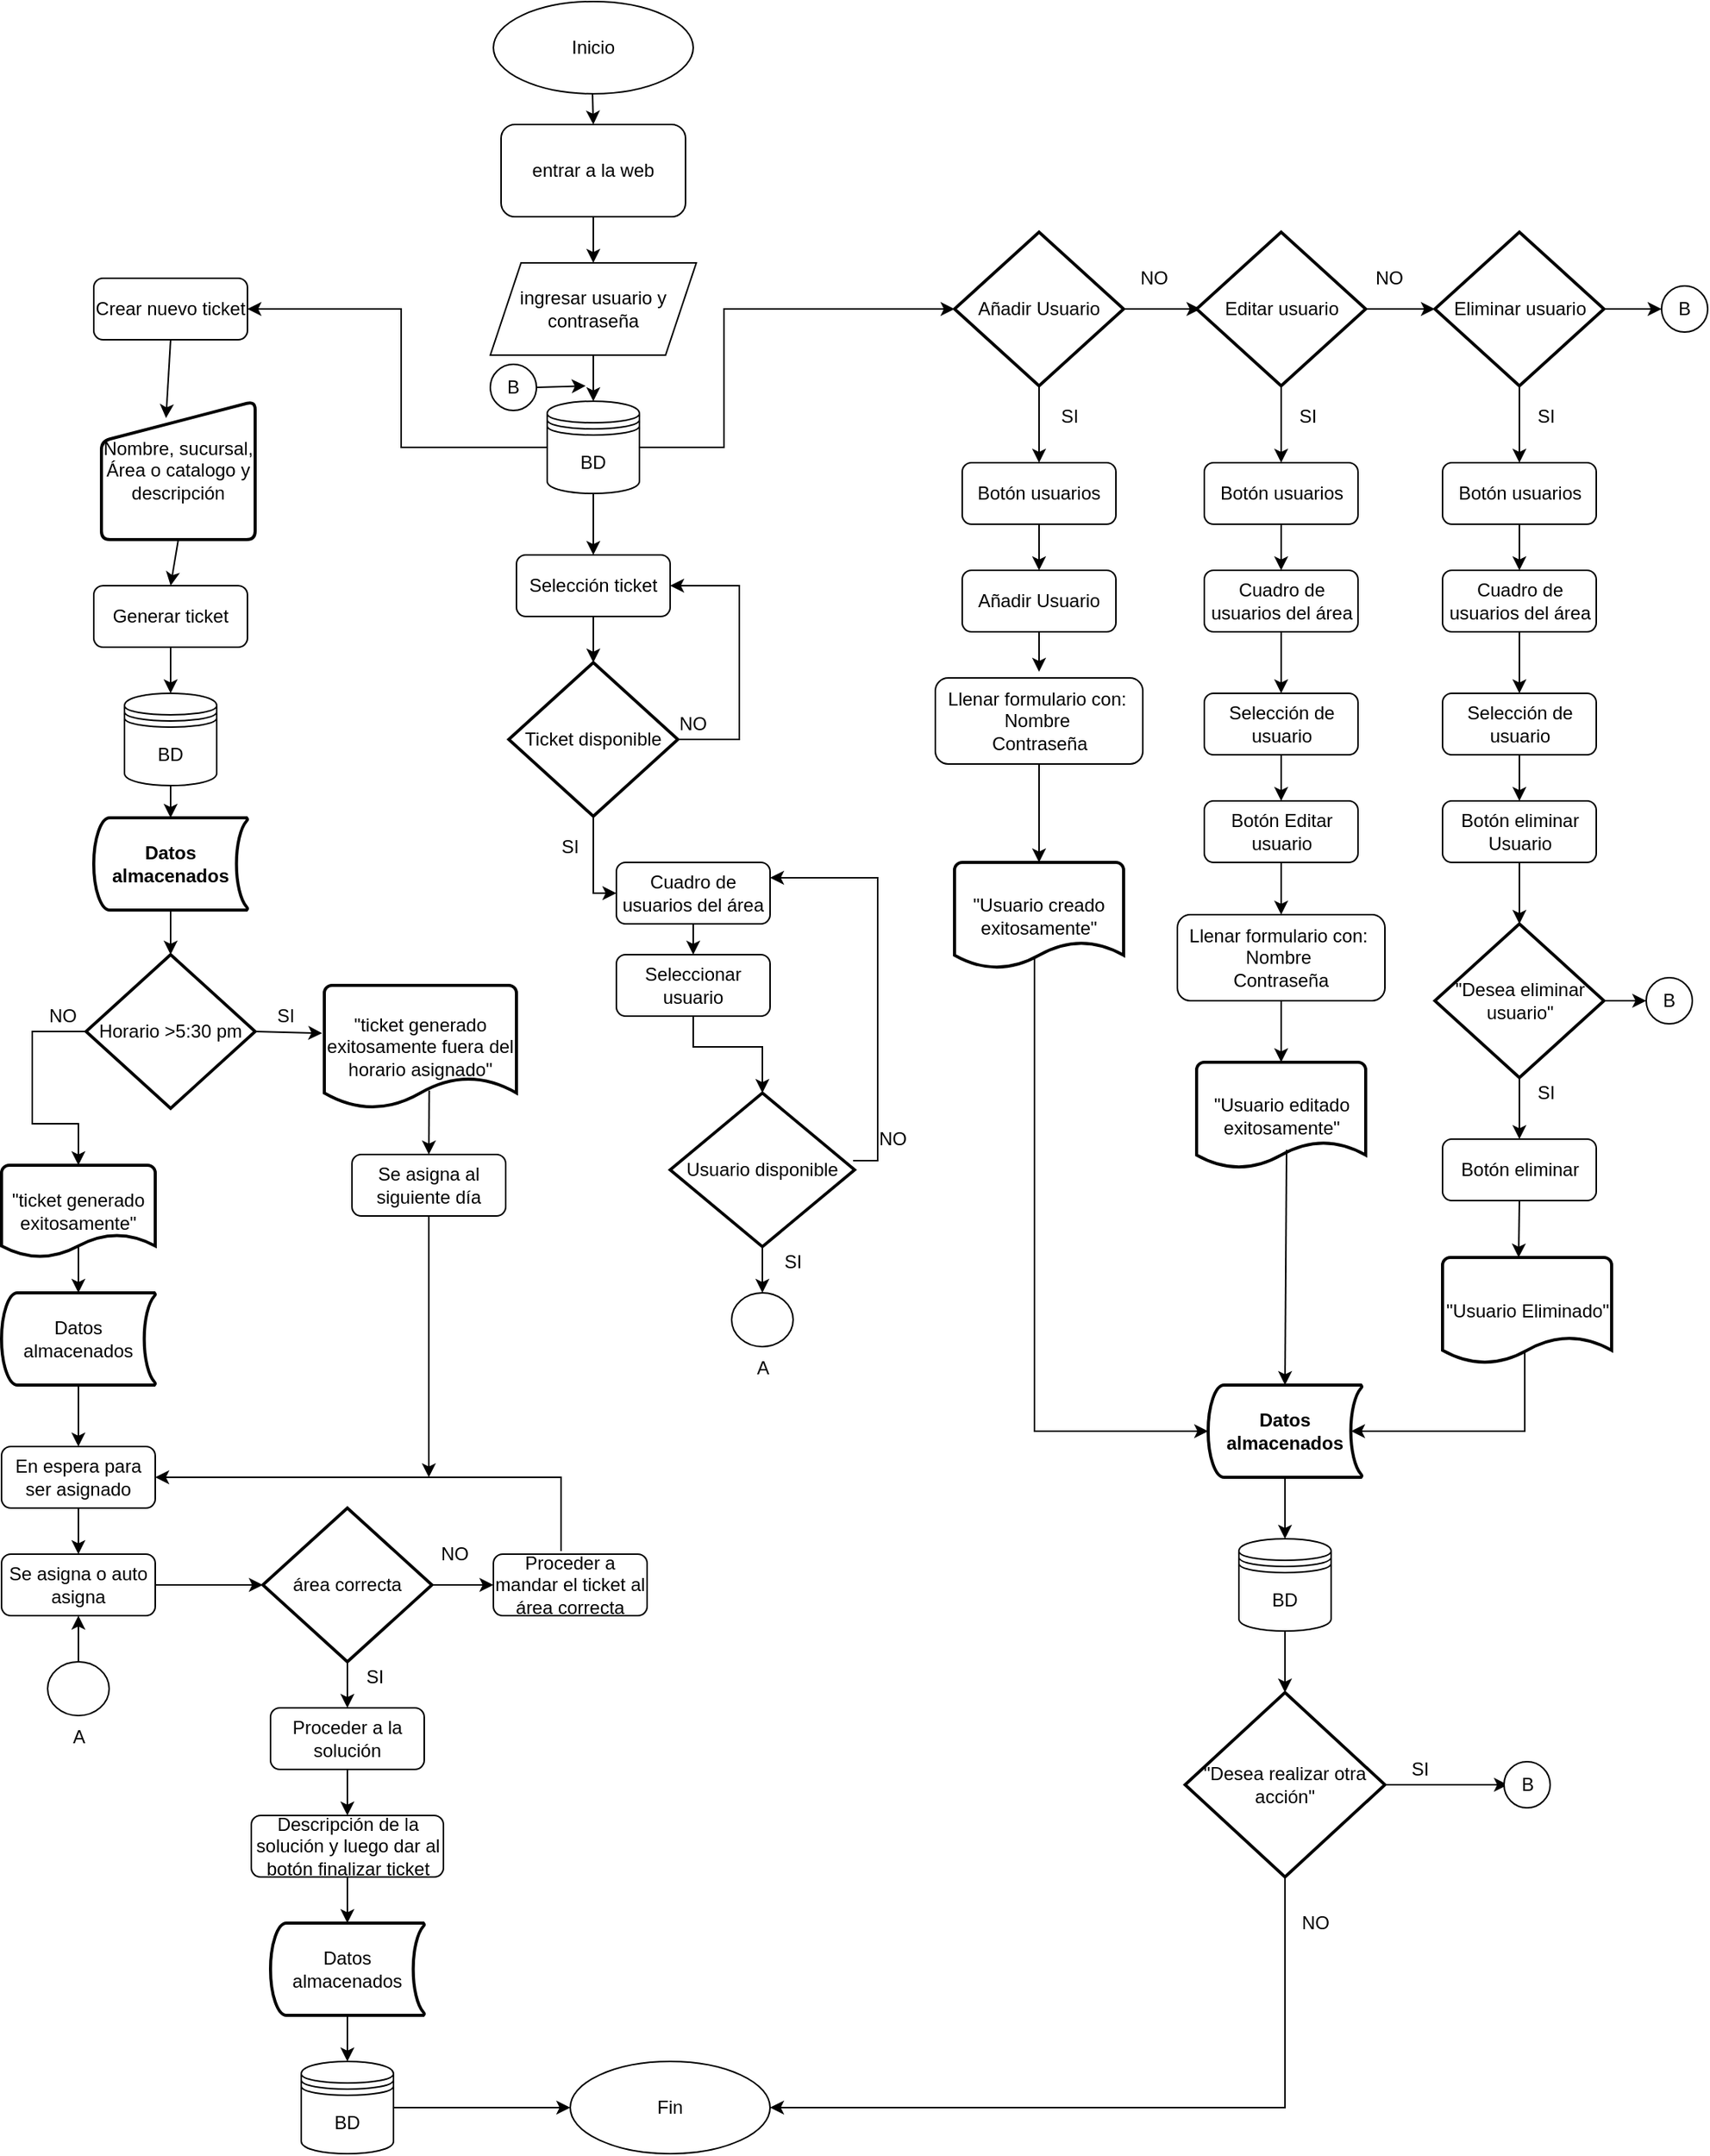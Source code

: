<mxfile version="15.8.3" type="github">
  <diagram id="vZbtxj8ZJ_9b9shXOp8P" name="Page-1">
    <mxGraphModel dx="1422" dy="766" grid="1" gridSize="10" guides="1" tooltips="1" connect="1" arrows="1" fold="1" page="1" pageScale="1" pageWidth="1169" pageHeight="827" math="0" shadow="0">
      <root>
        <mxCell id="0" />
        <mxCell id="1" parent="0" />
        <mxCell id="MDpw3FP15gddesKLYSIS-1" value="Inicio" style="ellipse;whiteSpace=wrap;html=1;" parent="1" vertex="1">
          <mxGeometry x="340" y="10" width="130" height="60" as="geometry" />
        </mxCell>
        <mxCell id="MDpw3FP15gddesKLYSIS-4" value="entrar a la web" style="rounded=1;whiteSpace=wrap;html=1;" parent="1" vertex="1">
          <mxGeometry x="345" y="90" width="120" height="60" as="geometry" />
        </mxCell>
        <mxCell id="MDpw3FP15gddesKLYSIS-5" value="" style="endArrow=classic;html=1;rounded=0;" parent="1" edge="1">
          <mxGeometry width="50" height="50" relative="1" as="geometry">
            <mxPoint x="404.5" y="70" as="sourcePoint" />
            <mxPoint x="405" y="90" as="targetPoint" />
          </mxGeometry>
        </mxCell>
        <mxCell id="MDpw3FP15gddesKLYSIS-7" value="ingresar usuario y contraseña" style="shape=parallelogram;perimeter=parallelogramPerimeter;whiteSpace=wrap;html=1;fixedSize=1;" parent="1" vertex="1">
          <mxGeometry x="338" y="180" width="134" height="60" as="geometry" />
        </mxCell>
        <mxCell id="MDpw3FP15gddesKLYSIS-8" value="BD" style="shape=datastore;whiteSpace=wrap;html=1;" parent="1" vertex="1">
          <mxGeometry x="375" y="270" width="60" height="60" as="geometry" />
        </mxCell>
        <mxCell id="MDpw3FP15gddesKLYSIS-10" value="" style="endArrow=classic;html=1;rounded=0;exitX=0.5;exitY=1;exitDx=0;exitDy=0;entryX=0.5;entryY=0;entryDx=0;entryDy=0;" parent="1" source="MDpw3FP15gddesKLYSIS-4" target="MDpw3FP15gddesKLYSIS-7" edge="1">
          <mxGeometry width="50" height="50" relative="1" as="geometry">
            <mxPoint x="390" y="240" as="sourcePoint" />
            <mxPoint x="440" y="190" as="targetPoint" />
          </mxGeometry>
        </mxCell>
        <mxCell id="MDpw3FP15gddesKLYSIS-14" value="Crear nuevo ticket" style="rounded=1;whiteSpace=wrap;html=1;" parent="1" vertex="1">
          <mxGeometry x="80" y="190" width="100" height="40" as="geometry" />
        </mxCell>
        <mxCell id="MDpw3FP15gddesKLYSIS-15" value="Nombre, sucursal, Área o catalogo y descripción" style="html=1;strokeWidth=2;shape=manualInput;whiteSpace=wrap;rounded=1;size=26;arcSize=11;" parent="1" vertex="1">
          <mxGeometry x="85" y="270" width="100" height="90" as="geometry" />
        </mxCell>
        <mxCell id="MDpw3FP15gddesKLYSIS-16" value="Generar ticket" style="rounded=1;whiteSpace=wrap;html=1;" parent="1" vertex="1">
          <mxGeometry x="80" y="390" width="100" height="40" as="geometry" />
        </mxCell>
        <mxCell id="MDpw3FP15gddesKLYSIS-17" value="Datos almacenados" style="strokeWidth=2;html=1;shape=mxgraph.flowchart.stored_data;whiteSpace=wrap;fontStyle=1" parent="1" vertex="1">
          <mxGeometry x="80" y="541" width="100" height="60" as="geometry" />
        </mxCell>
        <mxCell id="MDpw3FP15gddesKLYSIS-18" value="BD" style="shape=datastore;whiteSpace=wrap;html=1;" parent="1" vertex="1">
          <mxGeometry x="100" y="460" width="60" height="60" as="geometry" />
        </mxCell>
        <mxCell id="MDpw3FP15gddesKLYSIS-19" value="Horario &amp;gt;5:30 pm" style="strokeWidth=2;html=1;shape=mxgraph.flowchart.decision;whiteSpace=wrap;" parent="1" vertex="1">
          <mxGeometry x="75" y="630" width="110" height="100" as="geometry" />
        </mxCell>
        <mxCell id="MDpw3FP15gddesKLYSIS-22" value="Datos almacenados" style="strokeWidth=2;html=1;shape=mxgraph.flowchart.stored_data;whiteSpace=wrap;" parent="1" vertex="1">
          <mxGeometry x="20" y="850" width="100" height="60" as="geometry" />
        </mxCell>
        <mxCell id="MDpw3FP15gddesKLYSIS-23" value="En espera para ser asignado" style="rounded=1;whiteSpace=wrap;html=1;" parent="1" vertex="1">
          <mxGeometry x="20" y="950" width="100" height="40" as="geometry" />
        </mxCell>
        <mxCell id="MDpw3FP15gddesKLYSIS-24" value="Se asigna al siguiente día" style="rounded=1;whiteSpace=wrap;html=1;" parent="1" vertex="1">
          <mxGeometry x="248" y="760" width="100" height="40" as="geometry" />
        </mxCell>
        <mxCell id="MDpw3FP15gddesKLYSIS-25" value="área correcta" style="strokeWidth=2;html=1;shape=mxgraph.flowchart.decision;whiteSpace=wrap;" parent="1" vertex="1">
          <mxGeometry x="190" y="990" width="110" height="100" as="geometry" />
        </mxCell>
        <mxCell id="MDpw3FP15gddesKLYSIS-26" value="Se asigna o auto asigna" style="rounded=1;whiteSpace=wrap;html=1;" parent="1" vertex="1">
          <mxGeometry x="20" y="1020" width="100" height="40" as="geometry" />
        </mxCell>
        <mxCell id="MDpw3FP15gddesKLYSIS-27" value="" style="endArrow=classic;html=1;rounded=0;entryX=1;entryY=0.5;entryDx=0;entryDy=0;exitX=0;exitY=0.5;exitDx=0;exitDy=0;" parent="1" source="MDpw3FP15gddesKLYSIS-8" target="MDpw3FP15gddesKLYSIS-14" edge="1">
          <mxGeometry width="50" height="50" relative="1" as="geometry">
            <mxPoint x="230" y="210" as="sourcePoint" />
            <mxPoint x="300" y="220" as="targetPoint" />
            <Array as="points">
              <mxPoint x="280" y="300" />
              <mxPoint x="280" y="290" />
              <mxPoint x="280" y="210" />
            </Array>
          </mxGeometry>
        </mxCell>
        <mxCell id="MDpw3FP15gddesKLYSIS-28" value="" style="endArrow=classic;html=1;rounded=0;exitX=0.5;exitY=1;exitDx=0;exitDy=0;entryX=0.42;entryY=0.122;entryDx=0;entryDy=0;entryPerimeter=0;" parent="1" source="MDpw3FP15gddesKLYSIS-14" target="MDpw3FP15gddesKLYSIS-15" edge="1">
          <mxGeometry width="50" height="50" relative="1" as="geometry">
            <mxPoint x="368" y="230" as="sourcePoint" />
            <mxPoint x="130" y="280" as="targetPoint" />
          </mxGeometry>
        </mxCell>
        <mxCell id="MDpw3FP15gddesKLYSIS-29" value="" style="endArrow=classic;html=1;rounded=0;entryX=0.5;entryY=0;entryDx=0;entryDy=0;exitX=0.5;exitY=1;exitDx=0;exitDy=0;" parent="1" source="MDpw3FP15gddesKLYSIS-15" target="MDpw3FP15gddesKLYSIS-16" edge="1">
          <mxGeometry width="50" height="50" relative="1" as="geometry">
            <mxPoint x="378" y="240" as="sourcePoint" />
            <mxPoint x="320" y="240" as="targetPoint" />
          </mxGeometry>
        </mxCell>
        <mxCell id="MDpw3FP15gddesKLYSIS-30" value="" style="endArrow=classic;html=1;rounded=0;entryX=0.5;entryY=0;entryDx=0;entryDy=0;exitX=0.5;exitY=1;exitDx=0;exitDy=0;" parent="1" source="MDpw3FP15gddesKLYSIS-16" target="MDpw3FP15gddesKLYSIS-18" edge="1">
          <mxGeometry width="50" height="50" relative="1" as="geometry">
            <mxPoint x="388" y="250" as="sourcePoint" />
            <mxPoint x="330" y="250" as="targetPoint" />
          </mxGeometry>
        </mxCell>
        <mxCell id="MDpw3FP15gddesKLYSIS-31" value="" style="endArrow=classic;html=1;rounded=0;entryX=0.5;entryY=0;entryDx=0;entryDy=0;exitX=0.5;exitY=1;exitDx=0;exitDy=0;entryPerimeter=0;" parent="1" source="MDpw3FP15gddesKLYSIS-18" target="MDpw3FP15gddesKLYSIS-17" edge="1">
          <mxGeometry width="50" height="50" relative="1" as="geometry">
            <mxPoint x="140" y="440" as="sourcePoint" />
            <mxPoint x="140" y="470" as="targetPoint" />
          </mxGeometry>
        </mxCell>
        <mxCell id="MDpw3FP15gddesKLYSIS-32" value="" style="endArrow=classic;html=1;rounded=0;entryX=0.5;entryY=0;entryDx=0;entryDy=0;exitX=0.5;exitY=1;exitDx=0;exitDy=0;entryPerimeter=0;exitPerimeter=0;" parent="1" source="MDpw3FP15gddesKLYSIS-17" target="MDpw3FP15gddesKLYSIS-19" edge="1">
          <mxGeometry width="50" height="50" relative="1" as="geometry">
            <mxPoint x="150" y="450" as="sourcePoint" />
            <mxPoint x="150" y="480" as="targetPoint" />
          </mxGeometry>
        </mxCell>
        <mxCell id="MDpw3FP15gddesKLYSIS-33" value="" style="endArrow=classic;html=1;rounded=0;exitX=0;exitY=0.5;exitDx=0;exitDy=0;exitPerimeter=0;entryX=0.5;entryY=0;entryDx=0;entryDy=0;entryPerimeter=0;" parent="1" source="MDpw3FP15gddesKLYSIS-19" target="MDpw3FP15gddesKLYSIS-121" edge="1">
          <mxGeometry width="50" height="50" relative="1" as="geometry">
            <mxPoint x="30" y="690" as="sourcePoint" />
            <mxPoint x="70" y="750" as="targetPoint" />
            <Array as="points">
              <mxPoint x="40" y="680" />
              <mxPoint x="40" y="740" />
              <mxPoint x="70" y="740" />
            </Array>
          </mxGeometry>
        </mxCell>
        <mxCell id="MDpw3FP15gddesKLYSIS-35" value="" style="endArrow=classic;html=1;rounded=0;exitX=1;exitY=0.5;exitDx=0;exitDy=0;exitPerimeter=0;entryX=-0.011;entryY=0.389;entryDx=0;entryDy=0;entryPerimeter=0;" parent="1" source="MDpw3FP15gddesKLYSIS-19" target="MDpw3FP15gddesKLYSIS-122" edge="1">
          <mxGeometry width="50" height="50" relative="1" as="geometry">
            <mxPoint x="170" y="470" as="sourcePoint" />
            <mxPoint x="220" y="680" as="targetPoint" />
          </mxGeometry>
        </mxCell>
        <mxCell id="MDpw3FP15gddesKLYSIS-37" value="" style="endArrow=classic;html=1;rounded=0;entryX=0.5;entryY=0;entryDx=0;entryDy=0;entryPerimeter=0;exitX=0.5;exitY=0.879;exitDx=0;exitDy=0;exitPerimeter=0;" parent="1" source="MDpw3FP15gddesKLYSIS-121" target="MDpw3FP15gddesKLYSIS-22" edge="1">
          <mxGeometry width="50" height="50" relative="1" as="geometry">
            <mxPoint x="100" y="840" as="sourcePoint" />
            <mxPoint x="80" y="790" as="targetPoint" />
          </mxGeometry>
        </mxCell>
        <mxCell id="MDpw3FP15gddesKLYSIS-38" value="" style="endArrow=classic;html=1;rounded=0;entryX=0.5;entryY=0;entryDx=0;entryDy=0;exitX=0.5;exitY=1;exitDx=0;exitDy=0;exitPerimeter=0;" parent="1" source="MDpw3FP15gddesKLYSIS-22" target="MDpw3FP15gddesKLYSIS-23" edge="1">
          <mxGeometry width="50" height="50" relative="1" as="geometry">
            <mxPoint x="80" y="830" as="sourcePoint" />
            <mxPoint x="80" y="860" as="targetPoint" />
          </mxGeometry>
        </mxCell>
        <mxCell id="MDpw3FP15gddesKLYSIS-39" value="" style="endArrow=classic;html=1;rounded=0;entryX=0.5;entryY=0;entryDx=0;entryDy=0;exitX=0.5;exitY=1;exitDx=0;exitDy=0;" parent="1" source="MDpw3FP15gddesKLYSIS-23" target="MDpw3FP15gddesKLYSIS-26" edge="1">
          <mxGeometry width="50" height="50" relative="1" as="geometry">
            <mxPoint x="90" y="840" as="sourcePoint" />
            <mxPoint x="90" y="870" as="targetPoint" />
          </mxGeometry>
        </mxCell>
        <mxCell id="MDpw3FP15gddesKLYSIS-41" value="" style="endArrow=classic;html=1;rounded=0;entryX=0.5;entryY=0;entryDx=0;entryDy=0;exitX=0.546;exitY=0.854;exitDx=0;exitDy=0;exitPerimeter=0;" parent="1" source="MDpw3FP15gddesKLYSIS-122" target="MDpw3FP15gddesKLYSIS-24" edge="1">
          <mxGeometry width="50" height="50" relative="1" as="geometry">
            <mxPoint x="298" y="730" as="sourcePoint" />
            <mxPoint x="248" y="690" as="targetPoint" />
          </mxGeometry>
        </mxCell>
        <mxCell id="MDpw3FP15gddesKLYSIS-42" value="" style="endArrow=classic;html=1;rounded=0;entryX=0;entryY=0.5;entryDx=0;entryDy=0;exitX=1;exitY=0.5;exitDx=0;exitDy=0;entryPerimeter=0;" parent="1" source="MDpw3FP15gddesKLYSIS-26" target="MDpw3FP15gddesKLYSIS-25" edge="1">
          <mxGeometry width="50" height="50" relative="1" as="geometry">
            <mxPoint x="80" y="1000" as="sourcePoint" />
            <mxPoint x="80" y="1030" as="targetPoint" />
          </mxGeometry>
        </mxCell>
        <mxCell id="MDpw3FP15gddesKLYSIS-43" value="Proceder a la solución" style="rounded=1;whiteSpace=wrap;html=1;" parent="1" vertex="1">
          <mxGeometry x="195" y="1120" width="100" height="40" as="geometry" />
        </mxCell>
        <mxCell id="MDpw3FP15gddesKLYSIS-44" value="Descripción de la solución y luego dar al botón finalizar ticket" style="rounded=1;whiteSpace=wrap;html=1;" parent="1" vertex="1">
          <mxGeometry x="182.5" y="1190" width="125" height="40" as="geometry" />
        </mxCell>
        <mxCell id="MDpw3FP15gddesKLYSIS-45" value="Datos almacenados" style="strokeWidth=2;html=1;shape=mxgraph.flowchart.stored_data;whiteSpace=wrap;" parent="1" vertex="1">
          <mxGeometry x="195" y="1260" width="100" height="60" as="geometry" />
        </mxCell>
        <mxCell id="MDpw3FP15gddesKLYSIS-46" value="BD" style="shape=datastore;whiteSpace=wrap;html=1;" parent="1" vertex="1">
          <mxGeometry x="215" y="1350" width="60" height="60" as="geometry" />
        </mxCell>
        <mxCell id="MDpw3FP15gddesKLYSIS-47" value="Fin" style="ellipse;whiteSpace=wrap;html=1;" parent="1" vertex="1">
          <mxGeometry x="390" y="1350" width="130" height="60" as="geometry" />
        </mxCell>
        <mxCell id="MDpw3FP15gddesKLYSIS-48" value="" style="endArrow=classic;html=1;rounded=0;entryX=0.5;entryY=0;entryDx=0;entryDy=0;exitX=0.5;exitY=1;exitDx=0;exitDy=0;exitPerimeter=0;" parent="1" source="MDpw3FP15gddesKLYSIS-25" target="MDpw3FP15gddesKLYSIS-43" edge="1">
          <mxGeometry width="50" height="50" relative="1" as="geometry">
            <mxPoint x="130" y="1050" as="sourcePoint" />
            <mxPoint x="200" y="1050" as="targetPoint" />
          </mxGeometry>
        </mxCell>
        <mxCell id="MDpw3FP15gddesKLYSIS-49" value="" style="endArrow=classic;html=1;rounded=0;entryX=0.5;entryY=0;entryDx=0;entryDy=0;exitX=0.5;exitY=1;exitDx=0;exitDy=0;" parent="1" source="MDpw3FP15gddesKLYSIS-43" target="MDpw3FP15gddesKLYSIS-44" edge="1">
          <mxGeometry width="50" height="50" relative="1" as="geometry">
            <mxPoint x="140" y="1060" as="sourcePoint" />
            <mxPoint x="210" y="1060" as="targetPoint" />
          </mxGeometry>
        </mxCell>
        <mxCell id="MDpw3FP15gddesKLYSIS-50" value="" style="endArrow=classic;html=1;rounded=0;entryX=0.5;entryY=0;entryDx=0;entryDy=0;exitX=0.5;exitY=1;exitDx=0;exitDy=0;entryPerimeter=0;" parent="1" source="MDpw3FP15gddesKLYSIS-44" target="MDpw3FP15gddesKLYSIS-45" edge="1">
          <mxGeometry width="50" height="50" relative="1" as="geometry">
            <mxPoint x="150" y="1070" as="sourcePoint" />
            <mxPoint x="220" y="1070" as="targetPoint" />
          </mxGeometry>
        </mxCell>
        <mxCell id="MDpw3FP15gddesKLYSIS-51" value="" style="endArrow=classic;html=1;rounded=0;entryX=0.5;entryY=0;entryDx=0;entryDy=0;exitX=0.5;exitY=1;exitDx=0;exitDy=0;exitPerimeter=0;" parent="1" source="MDpw3FP15gddesKLYSIS-45" target="MDpw3FP15gddesKLYSIS-46" edge="1">
          <mxGeometry width="50" height="50" relative="1" as="geometry">
            <mxPoint x="160" y="1080" as="sourcePoint" />
            <mxPoint x="230" y="1080" as="targetPoint" />
          </mxGeometry>
        </mxCell>
        <mxCell id="MDpw3FP15gddesKLYSIS-52" value="" style="endArrow=classic;html=1;rounded=0;entryX=0;entryY=0.5;entryDx=0;entryDy=0;exitX=1;exitY=0.5;exitDx=0;exitDy=0;" parent="1" source="MDpw3FP15gddesKLYSIS-46" target="MDpw3FP15gddesKLYSIS-47" edge="1">
          <mxGeometry width="50" height="50" relative="1" as="geometry">
            <mxPoint x="255" y="1330" as="sourcePoint" />
            <mxPoint x="255" y="1360" as="targetPoint" />
          </mxGeometry>
        </mxCell>
        <mxCell id="MDpw3FP15gddesKLYSIS-53" value="SI" style="text;html=1;strokeColor=none;fillColor=none;align=center;verticalAlign=middle;whiteSpace=wrap;rounded=0;" parent="1" vertex="1">
          <mxGeometry x="248" y="1090" width="30" height="20" as="geometry" />
        </mxCell>
        <mxCell id="MDpw3FP15gddesKLYSIS-54" value="Proceder a mandar el ticket al área correcta" style="rounded=1;whiteSpace=wrap;html=1;" parent="1" vertex="1">
          <mxGeometry x="340" y="1020" width="100" height="40" as="geometry" />
        </mxCell>
        <mxCell id="MDpw3FP15gddesKLYSIS-55" value="" style="endArrow=classic;html=1;rounded=0;entryX=0;entryY=0.5;entryDx=0;entryDy=0;exitX=1;exitY=0.5;exitDx=0;exitDy=0;exitPerimeter=0;" parent="1" source="MDpw3FP15gddesKLYSIS-25" target="MDpw3FP15gddesKLYSIS-54" edge="1">
          <mxGeometry width="50" height="50" relative="1" as="geometry">
            <mxPoint x="255" y="1100" as="sourcePoint" />
            <mxPoint x="255" y="1130" as="targetPoint" />
          </mxGeometry>
        </mxCell>
        <mxCell id="MDpw3FP15gddesKLYSIS-56" value="" style="endArrow=classic;html=1;rounded=0;exitX=0.44;exitY=-0.05;exitDx=0;exitDy=0;exitPerimeter=0;entryX=1;entryY=0.5;entryDx=0;entryDy=0;" parent="1" source="MDpw3FP15gddesKLYSIS-54" target="MDpw3FP15gddesKLYSIS-23" edge="1">
          <mxGeometry width="50" height="50" relative="1" as="geometry">
            <mxPoint x="310" y="1050" as="sourcePoint" />
            <mxPoint x="380" y="960" as="targetPoint" />
            <Array as="points">
              <mxPoint x="384" y="970" />
            </Array>
          </mxGeometry>
        </mxCell>
        <mxCell id="MDpw3FP15gddesKLYSIS-58" value="Selección ticket" style="rounded=1;whiteSpace=wrap;html=1;" parent="1" vertex="1">
          <mxGeometry x="355" y="370" width="100" height="40" as="geometry" />
        </mxCell>
        <mxCell id="MDpw3FP15gddesKLYSIS-59" value="Ticket disponible" style="strokeWidth=2;html=1;shape=mxgraph.flowchart.decision;whiteSpace=wrap;" parent="1" vertex="1">
          <mxGeometry x="350" y="440" width="110" height="100" as="geometry" />
        </mxCell>
        <mxCell id="MDpw3FP15gddesKLYSIS-60" value="Cuadro de usuarios del área" style="rounded=1;whiteSpace=wrap;html=1;" parent="1" vertex="1">
          <mxGeometry x="420" y="570" width="100" height="40" as="geometry" />
        </mxCell>
        <mxCell id="MDpw3FP15gddesKLYSIS-61" value="Seleccionar usuario" style="rounded=1;whiteSpace=wrap;html=1;" parent="1" vertex="1">
          <mxGeometry x="420" y="630" width="100" height="40" as="geometry" />
        </mxCell>
        <mxCell id="MDpw3FP15gddesKLYSIS-62" value="Usuario disponible" style="strokeWidth=2;html=1;shape=mxgraph.flowchart.decision;whiteSpace=wrap;" parent="1" vertex="1">
          <mxGeometry x="455" y="720" width="120" height="100" as="geometry" />
        </mxCell>
        <mxCell id="MDpw3FP15gddesKLYSIS-70" value="A" style="verticalLabelPosition=bottom;verticalAlign=top;html=1;shape=mxgraph.flowchart.on-page_reference;" parent="1" vertex="1">
          <mxGeometry x="495" y="850" width="40" height="35" as="geometry" />
        </mxCell>
        <mxCell id="MDpw3FP15gddesKLYSIS-75" value="" style="endArrow=classic;html=1;rounded=0;exitX=1;exitY=0.5;exitDx=0;exitDy=0;entryX=0;entryY=0.5;entryDx=0;entryDy=0;entryPerimeter=0;" parent="1" source="MDpw3FP15gddesKLYSIS-8" target="MDpw3FP15gddesKLYSIS-89" edge="1">
          <mxGeometry width="50" height="50" relative="1" as="geometry">
            <mxPoint x="590" y="220" as="sourcePoint" />
            <mxPoint x="520" y="210.0" as="targetPoint" />
            <Array as="points">
              <mxPoint x="490" y="300" />
              <mxPoint x="490" y="210" />
            </Array>
          </mxGeometry>
        </mxCell>
        <mxCell id="MDpw3FP15gddesKLYSIS-76" value="" style="endArrow=classic;html=1;rounded=0;exitX=0.5;exitY=1;exitDx=0;exitDy=0;entryX=0.5;entryY=0;entryDx=0;entryDy=0;" parent="1" source="MDpw3FP15gddesKLYSIS-7" target="MDpw3FP15gddesKLYSIS-8" edge="1">
          <mxGeometry width="50" height="50" relative="1" as="geometry">
            <mxPoint x="415" y="160" as="sourcePoint" />
            <mxPoint x="415" y="190" as="targetPoint" />
          </mxGeometry>
        </mxCell>
        <mxCell id="MDpw3FP15gddesKLYSIS-77" value="" style="endArrow=classic;html=1;rounded=0;exitX=0.5;exitY=1;exitDx=0;exitDy=0;entryX=0.5;entryY=0;entryDx=0;entryDy=0;" parent="1" source="MDpw3FP15gddesKLYSIS-8" target="MDpw3FP15gddesKLYSIS-58" edge="1">
          <mxGeometry width="50" height="50" relative="1" as="geometry">
            <mxPoint x="415" y="250" as="sourcePoint" />
            <mxPoint x="405" y="364" as="targetPoint" />
          </mxGeometry>
        </mxCell>
        <mxCell id="MDpw3FP15gddesKLYSIS-78" value="" style="endArrow=classic;html=1;rounded=0;exitX=0.5;exitY=1;exitDx=0;exitDy=0;" parent="1" source="MDpw3FP15gddesKLYSIS-24" edge="1">
          <mxGeometry width="50" height="50" relative="1" as="geometry">
            <mxPoint x="308" y="715" as="sourcePoint" />
            <mxPoint x="298" y="970" as="targetPoint" />
          </mxGeometry>
        </mxCell>
        <mxCell id="MDpw3FP15gddesKLYSIS-79" value="" style="endArrow=classic;html=1;rounded=0;exitX=0.5;exitY=1;exitDx=0;exitDy=0;entryX=0.5;entryY=0;entryDx=0;entryDy=0;entryPerimeter=0;" parent="1" source="MDpw3FP15gddesKLYSIS-58" target="MDpw3FP15gddesKLYSIS-59" edge="1">
          <mxGeometry width="50" height="50" relative="1" as="geometry">
            <mxPoint x="415" y="340" as="sourcePoint" />
            <mxPoint x="415" y="380" as="targetPoint" />
          </mxGeometry>
        </mxCell>
        <mxCell id="MDpw3FP15gddesKLYSIS-80" value="" style="endArrow=classic;html=1;rounded=0;exitX=0.5;exitY=1;exitDx=0;exitDy=0;entryX=0;entryY=0.5;entryDx=0;entryDy=0;exitPerimeter=0;" parent="1" source="MDpw3FP15gddesKLYSIS-59" target="MDpw3FP15gddesKLYSIS-60" edge="1">
          <mxGeometry width="50" height="50" relative="1" as="geometry">
            <mxPoint x="415" y="420" as="sourcePoint" />
            <mxPoint x="415" y="450" as="targetPoint" />
            <Array as="points">
              <mxPoint x="405" y="590" />
            </Array>
          </mxGeometry>
        </mxCell>
        <mxCell id="MDpw3FP15gddesKLYSIS-81" value="" style="endArrow=classic;html=1;rounded=0;exitX=0.5;exitY=1;exitDx=0;exitDy=0;entryX=0.5;entryY=0;entryDx=0;entryDy=0;" parent="1" source="MDpw3FP15gddesKLYSIS-60" target="MDpw3FP15gddesKLYSIS-61" edge="1">
          <mxGeometry width="50" height="50" relative="1" as="geometry">
            <mxPoint x="425" y="430" as="sourcePoint" />
            <mxPoint x="425" y="460" as="targetPoint" />
          </mxGeometry>
        </mxCell>
        <mxCell id="MDpw3FP15gddesKLYSIS-83" value="A" style="verticalLabelPosition=bottom;verticalAlign=top;html=1;shape=mxgraph.flowchart.on-page_reference;" parent="1" vertex="1">
          <mxGeometry x="50" y="1090" width="40" height="35" as="geometry" />
        </mxCell>
        <mxCell id="MDpw3FP15gddesKLYSIS-84" value="" style="endArrow=classic;html=1;rounded=0;exitX=0.5;exitY=0;exitDx=0;exitDy=0;exitPerimeter=0;entryX=0.5;entryY=1;entryDx=0;entryDy=0;" parent="1" source="MDpw3FP15gddesKLYSIS-83" target="MDpw3FP15gddesKLYSIS-26" edge="1">
          <mxGeometry width="50" height="50" relative="1" as="geometry">
            <mxPoint x="130" y="1050" as="sourcePoint" />
            <mxPoint x="160" y="1040" as="targetPoint" />
            <Array as="points" />
          </mxGeometry>
        </mxCell>
        <mxCell id="MDpw3FP15gddesKLYSIS-86" value="" style="endArrow=classic;html=1;rounded=0;exitX=0.5;exitY=1;exitDx=0;exitDy=0;entryX=0.5;entryY=0;entryDx=0;entryDy=0;entryPerimeter=0;" parent="1" source="MDpw3FP15gddesKLYSIS-61" target="MDpw3FP15gddesKLYSIS-62" edge="1">
          <mxGeometry width="50" height="50" relative="1" as="geometry">
            <mxPoint x="480" y="611" as="sourcePoint" />
            <mxPoint x="480" y="640" as="targetPoint" />
            <Array as="points">
              <mxPoint x="470" y="690" />
              <mxPoint x="515" y="690" />
            </Array>
          </mxGeometry>
        </mxCell>
        <mxCell id="MDpw3FP15gddesKLYSIS-87" value="" style="endArrow=classic;html=1;rounded=0;exitX=0.5;exitY=1;exitDx=0;exitDy=0;entryX=0.5;entryY=0;entryDx=0;entryDy=0;exitPerimeter=0;entryPerimeter=0;" parent="1" source="MDpw3FP15gddesKLYSIS-62" target="MDpw3FP15gddesKLYSIS-70" edge="1">
          <mxGeometry width="50" height="50" relative="1" as="geometry">
            <mxPoint x="480" y="611" as="sourcePoint" />
            <mxPoint x="480" y="640" as="targetPoint" />
          </mxGeometry>
        </mxCell>
        <mxCell id="MDpw3FP15gddesKLYSIS-89" value="Añadir Usuario" style="strokeWidth=2;html=1;shape=mxgraph.flowchart.decision;whiteSpace=wrap;" parent="1" vertex="1">
          <mxGeometry x="640" y="160" width="110" height="100" as="geometry" />
        </mxCell>
        <mxCell id="MDpw3FP15gddesKLYSIS-91" value="Llenar formulario con:&amp;nbsp;&lt;br&gt;Nombre&amp;nbsp;&lt;br&gt;Contraseña" style="rounded=1;whiteSpace=wrap;html=1;" parent="1" vertex="1">
          <mxGeometry x="627.5" y="450" width="135" height="56" as="geometry" />
        </mxCell>
        <mxCell id="MDpw3FP15gddesKLYSIS-92" value="&quot;Usuario editado exitosamente&quot;" style="strokeWidth=2;html=1;shape=mxgraph.flowchart.document2;whiteSpace=wrap;size=0.25;" parent="1" vertex="1">
          <mxGeometry x="797.5" y="700" width="110" height="69" as="geometry" />
        </mxCell>
        <mxCell id="MDpw3FP15gddesKLYSIS-93" value="Datos almacenados" style="strokeWidth=2;html=1;shape=mxgraph.flowchart.stored_data;whiteSpace=wrap;fontStyle=1" parent="1" vertex="1">
          <mxGeometry x="805" y="910" width="100" height="60" as="geometry" />
        </mxCell>
        <mxCell id="MDpw3FP15gddesKLYSIS-94" value="BD" style="shape=datastore;whiteSpace=wrap;html=1;" parent="1" vertex="1">
          <mxGeometry x="825" y="1010" width="60" height="60" as="geometry" />
        </mxCell>
        <mxCell id="MDpw3FP15gddesKLYSIS-96" value="Botón usuarios" style="rounded=1;whiteSpace=wrap;html=1;" parent="1" vertex="1">
          <mxGeometry x="645" y="310" width="100" height="40" as="geometry" />
        </mxCell>
        <mxCell id="MDpw3FP15gddesKLYSIS-97" value="Añadir Usuario" style="rounded=1;whiteSpace=wrap;html=1;" parent="1" vertex="1">
          <mxGeometry x="645" y="380" width="100" height="40" as="geometry" />
        </mxCell>
        <mxCell id="MDpw3FP15gddesKLYSIS-100" value="Botón eliminar Usuario" style="rounded=1;whiteSpace=wrap;html=1;" parent="1" vertex="1">
          <mxGeometry x="957.5" y="530" width="100" height="40" as="geometry" />
        </mxCell>
        <mxCell id="MDpw3FP15gddesKLYSIS-102" value="NO" style="text;html=1;strokeColor=none;fillColor=none;align=center;verticalAlign=middle;whiteSpace=wrap;rounded=0;" parent="1" vertex="1">
          <mxGeometry x="300" y="1010" width="30" height="20" as="geometry" />
        </mxCell>
        <mxCell id="MDpw3FP15gddesKLYSIS-103" value="SI" style="text;html=1;strokeColor=none;fillColor=none;align=center;verticalAlign=middle;whiteSpace=wrap;rounded=0;" parent="1" vertex="1">
          <mxGeometry x="190" y="660" width="30" height="20" as="geometry" />
        </mxCell>
        <mxCell id="MDpw3FP15gddesKLYSIS-104" value="NO" style="text;html=1;strokeColor=none;fillColor=none;align=center;verticalAlign=middle;whiteSpace=wrap;rounded=0;" parent="1" vertex="1">
          <mxGeometry x="45" y="660" width="30" height="20" as="geometry" />
        </mxCell>
        <mxCell id="MDpw3FP15gddesKLYSIS-105" value="SI" style="text;html=1;strokeColor=none;fillColor=none;align=center;verticalAlign=middle;whiteSpace=wrap;rounded=0;" parent="1" vertex="1">
          <mxGeometry x="375" y="550" width="30" height="20" as="geometry" />
        </mxCell>
        <mxCell id="MDpw3FP15gddesKLYSIS-106" value="" style="endArrow=classic;html=1;rounded=0;exitX=1;exitY=0.5;exitDx=0;exitDy=0;entryX=1;entryY=0.5;entryDx=0;entryDy=0;exitPerimeter=0;" parent="1" source="MDpw3FP15gddesKLYSIS-59" target="MDpw3FP15gddesKLYSIS-58" edge="1">
          <mxGeometry width="50" height="50" relative="1" as="geometry">
            <mxPoint x="415" y="340" as="sourcePoint" />
            <mxPoint x="415" y="380" as="targetPoint" />
            <Array as="points">
              <mxPoint x="500" y="490" />
              <mxPoint x="500" y="390" />
            </Array>
          </mxGeometry>
        </mxCell>
        <mxCell id="MDpw3FP15gddesKLYSIS-107" value="NO" style="text;html=1;strokeColor=none;fillColor=none;align=center;verticalAlign=middle;whiteSpace=wrap;rounded=0;" parent="1" vertex="1">
          <mxGeometry x="455" y="470" width="30" height="20" as="geometry" />
        </mxCell>
        <mxCell id="MDpw3FP15gddesKLYSIS-109" value="" style="endArrow=classic;html=1;rounded=0;exitX=1;exitY=0.5;exitDx=0;exitDy=0;exitPerimeter=0;" parent="1" source="MDpw3FP15gddesKLYSIS-89" edge="1">
          <mxGeometry width="50" height="50" relative="1" as="geometry">
            <mxPoint x="590" y="220" as="sourcePoint" />
            <mxPoint x="800" y="210" as="targetPoint" />
          </mxGeometry>
        </mxCell>
        <mxCell id="MDpw3FP15gddesKLYSIS-110" value="" style="endArrow=classic;html=1;rounded=0;exitX=0.5;exitY=1;exitDx=0;exitDy=0;exitPerimeter=0;" parent="1" source="MDpw3FP15gddesKLYSIS-89" edge="1">
          <mxGeometry width="50" height="50" relative="1" as="geometry">
            <mxPoint x="600" y="230" as="sourcePoint" />
            <mxPoint x="695" y="310" as="targetPoint" />
          </mxGeometry>
        </mxCell>
        <mxCell id="MDpw3FP15gddesKLYSIS-114" value="" style="endArrow=classic;html=1;rounded=0;exitX=0.5;exitY=1;exitDx=0;exitDy=0;entryX=0.5;entryY=0;entryDx=0;entryDy=0;" parent="1" source="MDpw3FP15gddesKLYSIS-96" target="MDpw3FP15gddesKLYSIS-97" edge="1">
          <mxGeometry width="50" height="50" relative="1" as="geometry">
            <mxPoint x="857.5" y="679.25" as="sourcePoint" />
            <mxPoint x="720" y="370" as="targetPoint" />
          </mxGeometry>
        </mxCell>
        <mxCell id="MDpw3FP15gddesKLYSIS-121" value="&lt;span&gt;&quot;ticket generado exitosamente&quot;&lt;/span&gt;" style="strokeWidth=2;html=1;shape=mxgraph.flowchart.document2;whiteSpace=wrap;size=0.25;" parent="1" vertex="1">
          <mxGeometry x="20" y="767" width="100" height="60" as="geometry" />
        </mxCell>
        <mxCell id="MDpw3FP15gddesKLYSIS-122" value="&lt;span&gt;&quot;&lt;/span&gt;ticket generado exitosamente fuera del horario asignado&lt;span&gt;&quot;&lt;/span&gt;" style="strokeWidth=2;html=1;shape=mxgraph.flowchart.document2;whiteSpace=wrap;size=0.25;" parent="1" vertex="1">
          <mxGeometry x="230" y="650" width="125" height="80" as="geometry" />
        </mxCell>
        <mxCell id="BtmakRse8ogMZQEhPcUy-2" value="Editar usuario" style="strokeWidth=2;html=1;shape=mxgraph.flowchart.decision;whiteSpace=wrap;" vertex="1" parent="1">
          <mxGeometry x="797.5" y="160" width="110" height="100" as="geometry" />
        </mxCell>
        <mxCell id="BtmakRse8ogMZQEhPcUy-3" value="Eliminar usuario" style="strokeWidth=2;html=1;shape=mxgraph.flowchart.decision;whiteSpace=wrap;" vertex="1" parent="1">
          <mxGeometry x="952.5" y="160" width="110" height="100" as="geometry" />
        </mxCell>
        <mxCell id="BtmakRse8ogMZQEhPcUy-5" value="" style="endArrow=classic;html=1;rounded=0;exitX=1;exitY=0.5;exitDx=0;exitDy=0;exitPerimeter=0;entryX=0;entryY=0.5;entryDx=0;entryDy=0;entryPerimeter=0;" edge="1" parent="1" source="BtmakRse8ogMZQEhPcUy-2" target="BtmakRse8ogMZQEhPcUy-3">
          <mxGeometry width="50" height="50" relative="1" as="geometry">
            <mxPoint x="760" y="220" as="sourcePoint" />
            <mxPoint x="810" y="220" as="targetPoint" />
          </mxGeometry>
        </mxCell>
        <mxCell id="BtmakRse8ogMZQEhPcUy-6" value="Botón usuarios" style="rounded=1;whiteSpace=wrap;html=1;" vertex="1" parent="1">
          <mxGeometry x="802.5" y="310" width="100" height="40" as="geometry" />
        </mxCell>
        <mxCell id="BtmakRse8ogMZQEhPcUy-7" value="Botón usuarios" style="rounded=1;whiteSpace=wrap;html=1;" vertex="1" parent="1">
          <mxGeometry x="957.5" y="310" width="100" height="40" as="geometry" />
        </mxCell>
        <mxCell id="BtmakRse8ogMZQEhPcUy-8" value="" style="endArrow=classic;html=1;rounded=0;exitX=0.5;exitY=1;exitDx=0;exitDy=0;exitPerimeter=0;entryX=0.5;entryY=0;entryDx=0;entryDy=0;" edge="1" parent="1" source="BtmakRse8ogMZQEhPcUy-2" target="BtmakRse8ogMZQEhPcUy-6">
          <mxGeometry width="50" height="50" relative="1" as="geometry">
            <mxPoint x="705" y="270" as="sourcePoint" />
            <mxPoint x="705" y="320" as="targetPoint" />
          </mxGeometry>
        </mxCell>
        <mxCell id="BtmakRse8ogMZQEhPcUy-9" value="" style="endArrow=classic;html=1;rounded=0;exitX=0.5;exitY=1;exitDx=0;exitDy=0;exitPerimeter=0;entryX=0.5;entryY=0;entryDx=0;entryDy=0;" edge="1" parent="1" source="BtmakRse8ogMZQEhPcUy-3" target="BtmakRse8ogMZQEhPcUy-7">
          <mxGeometry width="50" height="50" relative="1" as="geometry">
            <mxPoint x="862.5" y="270" as="sourcePoint" />
            <mxPoint x="862.5" y="320" as="targetPoint" />
          </mxGeometry>
        </mxCell>
        <mxCell id="BtmakRse8ogMZQEhPcUy-10" value="Selección de usuario" style="rounded=1;whiteSpace=wrap;html=1;" vertex="1" parent="1">
          <mxGeometry x="802.5" y="460" width="100" height="40" as="geometry" />
        </mxCell>
        <mxCell id="BtmakRse8ogMZQEhPcUy-12" value="Selección de usuario" style="rounded=1;whiteSpace=wrap;html=1;" vertex="1" parent="1">
          <mxGeometry x="957.5" y="460" width="100" height="40" as="geometry" />
        </mxCell>
        <mxCell id="BtmakRse8ogMZQEhPcUy-13" value="Cuadro de usuarios del área" style="rounded=1;whiteSpace=wrap;html=1;" vertex="1" parent="1">
          <mxGeometry x="802.5" y="380" width="100" height="40" as="geometry" />
        </mxCell>
        <mxCell id="BtmakRse8ogMZQEhPcUy-14" value="Cuadro de usuarios del área" style="rounded=1;whiteSpace=wrap;html=1;" vertex="1" parent="1">
          <mxGeometry x="957.5" y="380" width="100" height="40" as="geometry" />
        </mxCell>
        <mxCell id="BtmakRse8ogMZQEhPcUy-15" value="Botón Editar usuario" style="rounded=1;whiteSpace=wrap;html=1;" vertex="1" parent="1">
          <mxGeometry x="802.5" y="530" width="100" height="40" as="geometry" />
        </mxCell>
        <mxCell id="BtmakRse8ogMZQEhPcUy-16" value="Llenar formulario con:&amp;nbsp;&lt;br&gt;Nombre&amp;nbsp;&lt;br&gt;Contraseña" style="rounded=1;whiteSpace=wrap;html=1;" vertex="1" parent="1">
          <mxGeometry x="785" y="604" width="135" height="56" as="geometry" />
        </mxCell>
        <mxCell id="BtmakRse8ogMZQEhPcUy-17" value="&quot;Desea eliminar usuario&quot;" style="strokeWidth=2;html=1;shape=mxgraph.flowchart.decision;whiteSpace=wrap;" vertex="1" parent="1">
          <mxGeometry x="952.5" y="610" width="110" height="100" as="geometry" />
        </mxCell>
        <mxCell id="BtmakRse8ogMZQEhPcUy-19" value="&quot;Usuario Eliminado&quot;" style="strokeWidth=2;html=1;shape=mxgraph.flowchart.document2;whiteSpace=wrap;size=0.25;" vertex="1" parent="1">
          <mxGeometry x="957.5" y="827" width="110" height="69" as="geometry" />
        </mxCell>
        <mxCell id="BtmakRse8ogMZQEhPcUy-20" value="Botón eliminar" style="rounded=1;whiteSpace=wrap;html=1;" vertex="1" parent="1">
          <mxGeometry x="957.5" y="750" width="100" height="40" as="geometry" />
        </mxCell>
        <mxCell id="BtmakRse8ogMZQEhPcUy-22" value="&quot;Desea realizar otra acción&quot;" style="strokeWidth=2;html=1;shape=mxgraph.flowchart.decision;whiteSpace=wrap;" vertex="1" parent="1">
          <mxGeometry x="790" y="1110" width="130" height="120" as="geometry" />
        </mxCell>
        <mxCell id="BtmakRse8ogMZQEhPcUy-23" value="" style="endArrow=classic;html=1;rounded=0;exitX=0.5;exitY=1;exitDx=0;exitDy=0;entryX=0.5;entryY=0;entryDx=0;entryDy=0;" edge="1" parent="1" source="BtmakRse8ogMZQEhPcUy-7" target="BtmakRse8ogMZQEhPcUy-14">
          <mxGeometry width="50" height="50" relative="1" as="geometry">
            <mxPoint x="705" y="360" as="sourcePoint" />
            <mxPoint x="705" y="390" as="targetPoint" />
          </mxGeometry>
        </mxCell>
        <mxCell id="BtmakRse8ogMZQEhPcUy-24" value="" style="endArrow=classic;html=1;rounded=0;exitX=0.5;exitY=1;exitDx=0;exitDy=0;entryX=0.5;entryY=0;entryDx=0;entryDy=0;" edge="1" parent="1" source="BtmakRse8ogMZQEhPcUy-6" target="BtmakRse8ogMZQEhPcUy-13">
          <mxGeometry width="50" height="50" relative="1" as="geometry">
            <mxPoint x="715" y="370" as="sourcePoint" />
            <mxPoint x="715" y="400" as="targetPoint" />
          </mxGeometry>
        </mxCell>
        <mxCell id="BtmakRse8ogMZQEhPcUy-25" value="" style="endArrow=classic;html=1;rounded=0;exitX=0.5;exitY=1;exitDx=0;exitDy=0;" edge="1" parent="1" source="MDpw3FP15gddesKLYSIS-97">
          <mxGeometry width="50" height="50" relative="1" as="geometry">
            <mxPoint x="725" y="380" as="sourcePoint" />
            <mxPoint x="695" y="446" as="targetPoint" />
          </mxGeometry>
        </mxCell>
        <mxCell id="BtmakRse8ogMZQEhPcUy-26" value="" style="endArrow=classic;html=1;rounded=0;exitX=0.5;exitY=1;exitDx=0;exitDy=0;entryX=0.5;entryY=0;entryDx=0;entryDy=0;" edge="1" parent="1" source="BtmakRse8ogMZQEhPcUy-14" target="BtmakRse8ogMZQEhPcUy-12">
          <mxGeometry width="50" height="50" relative="1" as="geometry">
            <mxPoint x="735" y="390" as="sourcePoint" />
            <mxPoint x="735" y="420" as="targetPoint" />
          </mxGeometry>
        </mxCell>
        <mxCell id="BtmakRse8ogMZQEhPcUy-27" value="" style="endArrow=classic;html=1;rounded=0;exitX=0.5;exitY=1;exitDx=0;exitDy=0;entryX=0.5;entryY=0;entryDx=0;entryDy=0;" edge="1" parent="1" source="BtmakRse8ogMZQEhPcUy-13" target="BtmakRse8ogMZQEhPcUy-10">
          <mxGeometry width="50" height="50" relative="1" as="geometry">
            <mxPoint x="745" y="400" as="sourcePoint" />
            <mxPoint x="745" y="430" as="targetPoint" />
          </mxGeometry>
        </mxCell>
        <mxCell id="BtmakRse8ogMZQEhPcUy-28" value="" style="endArrow=classic;html=1;rounded=0;exitX=0.5;exitY=1;exitDx=0;exitDy=0;entryX=0.5;entryY=0;entryDx=0;entryDy=0;" edge="1" parent="1" source="BtmakRse8ogMZQEhPcUy-12" target="MDpw3FP15gddesKLYSIS-100">
          <mxGeometry width="50" height="50" relative="1" as="geometry">
            <mxPoint x="755" y="410" as="sourcePoint" />
            <mxPoint x="755" y="440" as="targetPoint" />
          </mxGeometry>
        </mxCell>
        <mxCell id="BtmakRse8ogMZQEhPcUy-29" value="" style="endArrow=classic;html=1;rounded=0;exitX=0.5;exitY=1;exitDx=0;exitDy=0;" edge="1" parent="1" source="MDpw3FP15gddesKLYSIS-100" target="BtmakRse8ogMZQEhPcUy-17">
          <mxGeometry width="50" height="50" relative="1" as="geometry">
            <mxPoint x="765" y="420" as="sourcePoint" />
            <mxPoint x="765" y="450" as="targetPoint" />
          </mxGeometry>
        </mxCell>
        <mxCell id="BtmakRse8ogMZQEhPcUy-30" value="" style="endArrow=classic;html=1;rounded=0;exitX=0.5;exitY=1;exitDx=0;exitDy=0;" edge="1" parent="1" source="BtmakRse8ogMZQEhPcUy-10" target="BtmakRse8ogMZQEhPcUy-15">
          <mxGeometry width="50" height="50" relative="1" as="geometry">
            <mxPoint x="775" y="430" as="sourcePoint" />
            <mxPoint x="775" y="460" as="targetPoint" />
          </mxGeometry>
        </mxCell>
        <mxCell id="BtmakRse8ogMZQEhPcUy-31" value="" style="endArrow=classic;html=1;rounded=0;exitX=0.5;exitY=1;exitDx=0;exitDy=0;entryX=0.5;entryY=0;entryDx=0;entryDy=0;" edge="1" parent="1" source="BtmakRse8ogMZQEhPcUy-15" target="BtmakRse8ogMZQEhPcUy-16">
          <mxGeometry width="50" height="50" relative="1" as="geometry">
            <mxPoint x="785" y="440" as="sourcePoint" />
            <mxPoint x="785" y="470" as="targetPoint" />
          </mxGeometry>
        </mxCell>
        <mxCell id="BtmakRse8ogMZQEhPcUy-32" value="" style="endArrow=classic;html=1;rounded=0;exitX=0.5;exitY=1;exitDx=0;exitDy=0;entryX=0.5;entryY=0;entryDx=0;entryDy=0;exitPerimeter=0;" edge="1" parent="1" source="BtmakRse8ogMZQEhPcUy-17" target="BtmakRse8ogMZQEhPcUy-20">
          <mxGeometry width="50" height="50" relative="1" as="geometry">
            <mxPoint x="862.5" y="580" as="sourcePoint" />
            <mxPoint x="862.5" y="614" as="targetPoint" />
          </mxGeometry>
        </mxCell>
        <mxCell id="BtmakRse8ogMZQEhPcUy-33" value="" style="endArrow=classic;html=1;rounded=0;exitX=0.5;exitY=1;exitDx=0;exitDy=0;entryX=0.5;entryY=0;entryDx=0;entryDy=0;entryPerimeter=0;" edge="1" parent="1" source="BtmakRse8ogMZQEhPcUy-16" target="MDpw3FP15gddesKLYSIS-92">
          <mxGeometry width="50" height="50" relative="1" as="geometry">
            <mxPoint x="872.5" y="590" as="sourcePoint" />
            <mxPoint x="872.5" y="624" as="targetPoint" />
          </mxGeometry>
        </mxCell>
        <mxCell id="BtmakRse8ogMZQEhPcUy-34" value="" style="endArrow=classic;html=1;rounded=0;exitX=0.5;exitY=1;exitDx=0;exitDy=0;entryX=0.45;entryY=0;entryDx=0;entryDy=0;entryPerimeter=0;" edge="1" parent="1" source="BtmakRse8ogMZQEhPcUy-20" target="BtmakRse8ogMZQEhPcUy-19">
          <mxGeometry width="50" height="50" relative="1" as="geometry">
            <mxPoint x="882.5" y="600" as="sourcePoint" />
            <mxPoint x="882.5" y="634" as="targetPoint" />
          </mxGeometry>
        </mxCell>
        <mxCell id="BtmakRse8ogMZQEhPcUy-35" value="" style="endArrow=classic;html=1;rounded=0;exitX=0.532;exitY=0.826;exitDx=0;exitDy=0;entryX=0.5;entryY=0;entryDx=0;entryDy=0;exitPerimeter=0;entryPerimeter=0;" edge="1" parent="1" source="MDpw3FP15gddesKLYSIS-92" target="MDpw3FP15gddesKLYSIS-93">
          <mxGeometry width="50" height="50" relative="1" as="geometry">
            <mxPoint x="892.5" y="610" as="sourcePoint" />
            <mxPoint x="892.5" y="644" as="targetPoint" />
          </mxGeometry>
        </mxCell>
        <mxCell id="BtmakRse8ogMZQEhPcUy-36" value="" style="endArrow=classic;html=1;rounded=0;exitX=0.486;exitY=0.884;exitDx=0;exitDy=0;entryX=0.93;entryY=0.5;entryDx=0;entryDy=0;exitPerimeter=0;entryPerimeter=0;" edge="1" parent="1" source="BtmakRse8ogMZQEhPcUy-19" target="MDpw3FP15gddesKLYSIS-93">
          <mxGeometry width="50" height="50" relative="1" as="geometry">
            <mxPoint x="902.5" y="620" as="sourcePoint" />
            <mxPoint x="902.5" y="654" as="targetPoint" />
            <Array as="points">
              <mxPoint x="1011" y="940" />
            </Array>
          </mxGeometry>
        </mxCell>
        <mxCell id="BtmakRse8ogMZQEhPcUy-37" value="" style="endArrow=classic;html=1;rounded=0;exitX=0.5;exitY=1;exitDx=0;exitDy=0;entryX=0.5;entryY=0;entryDx=0;entryDy=0;entryPerimeter=0;" edge="1" parent="1" source="MDpw3FP15gddesKLYSIS-91" target="BtmakRse8ogMZQEhPcUy-38">
          <mxGeometry width="50" height="50" relative="1" as="geometry">
            <mxPoint x="912.5" y="630" as="sourcePoint" />
            <mxPoint x="912.5" y="664" as="targetPoint" />
          </mxGeometry>
        </mxCell>
        <mxCell id="BtmakRse8ogMZQEhPcUy-38" value="&quot;Usuario creado exitosamente&quot;" style="strokeWidth=2;html=1;shape=mxgraph.flowchart.document2;whiteSpace=wrap;size=0.25;" vertex="1" parent="1">
          <mxGeometry x="640" y="570" width="110" height="69" as="geometry" />
        </mxCell>
        <mxCell id="BtmakRse8ogMZQEhPcUy-40" value="" style="endArrow=classic;html=1;rounded=0;exitX=0.473;exitY=0.884;exitDx=0;exitDy=0;entryX=0;entryY=0.5;entryDx=0;entryDy=0;exitPerimeter=0;entryPerimeter=0;" edge="1" parent="1" source="BtmakRse8ogMZQEhPcUy-38" target="MDpw3FP15gddesKLYSIS-93">
          <mxGeometry width="50" height="50" relative="1" as="geometry">
            <mxPoint x="866.02" y="766.994" as="sourcePoint" />
            <mxPoint x="865" y="920" as="targetPoint" />
            <Array as="points">
              <mxPoint x="692" y="940" />
            </Array>
          </mxGeometry>
        </mxCell>
        <mxCell id="BtmakRse8ogMZQEhPcUy-41" value="" style="endArrow=classic;html=1;rounded=0;exitX=0.5;exitY=1;exitDx=0;exitDy=0;entryX=0.5;entryY=0;entryDx=0;entryDy=0;exitPerimeter=0;" edge="1" parent="1" source="MDpw3FP15gddesKLYSIS-93" target="MDpw3FP15gddesKLYSIS-94">
          <mxGeometry width="50" height="50" relative="1" as="geometry">
            <mxPoint x="862.5" y="670" as="sourcePoint" />
            <mxPoint x="862.5" y="710" as="targetPoint" />
          </mxGeometry>
        </mxCell>
        <mxCell id="BtmakRse8ogMZQEhPcUy-42" value="" style="endArrow=classic;html=1;rounded=0;exitX=0.5;exitY=1;exitDx=0;exitDy=0;entryX=0.5;entryY=0;entryDx=0;entryDy=0;entryPerimeter=0;" edge="1" parent="1" source="MDpw3FP15gddesKLYSIS-94" target="BtmakRse8ogMZQEhPcUy-22">
          <mxGeometry width="50" height="50" relative="1" as="geometry">
            <mxPoint x="872.5" y="680" as="sourcePoint" />
            <mxPoint x="872.5" y="720" as="targetPoint" />
          </mxGeometry>
        </mxCell>
        <mxCell id="BtmakRse8ogMZQEhPcUy-43" value="" style="endArrow=classic;html=1;rounded=0;exitX=0.5;exitY=1;exitDx=0;exitDy=0;exitPerimeter=0;entryX=1;entryY=0.5;entryDx=0;entryDy=0;" edge="1" parent="1" source="BtmakRse8ogMZQEhPcUy-22" target="MDpw3FP15gddesKLYSIS-47">
          <mxGeometry width="50" height="50" relative="1" as="geometry">
            <mxPoint x="882.5" y="690" as="sourcePoint" />
            <mxPoint x="855" y="1340" as="targetPoint" />
            <Array as="points">
              <mxPoint x="855" y="1380" />
            </Array>
          </mxGeometry>
        </mxCell>
        <mxCell id="BtmakRse8ogMZQEhPcUy-44" value="SI" style="text;html=1;strokeColor=none;fillColor=none;align=center;verticalAlign=middle;whiteSpace=wrap;rounded=0;" vertex="1" parent="1">
          <mxGeometry x="700" y="270" width="30" height="20" as="geometry" />
        </mxCell>
        <mxCell id="BtmakRse8ogMZQEhPcUy-45" value="SI" style="text;html=1;strokeColor=none;fillColor=none;align=center;verticalAlign=middle;whiteSpace=wrap;rounded=0;" vertex="1" parent="1">
          <mxGeometry x="855" y="270" width="30" height="20" as="geometry" />
        </mxCell>
        <mxCell id="BtmakRse8ogMZQEhPcUy-46" value="SI" style="text;html=1;strokeColor=none;fillColor=none;align=center;verticalAlign=middle;whiteSpace=wrap;rounded=0;" vertex="1" parent="1">
          <mxGeometry x="1010" y="270" width="30" height="20" as="geometry" />
        </mxCell>
        <mxCell id="BtmakRse8ogMZQEhPcUy-47" value="SI" style="text;html=1;strokeColor=none;fillColor=none;align=center;verticalAlign=middle;whiteSpace=wrap;rounded=0;" vertex="1" parent="1">
          <mxGeometry x="1010" y="710" width="30" height="20" as="geometry" />
        </mxCell>
        <mxCell id="BtmakRse8ogMZQEhPcUy-48" value="NO" style="text;html=1;strokeColor=none;fillColor=none;align=center;verticalAlign=middle;whiteSpace=wrap;rounded=0;" vertex="1" parent="1">
          <mxGeometry x="755" y="180" width="30" height="20" as="geometry" />
        </mxCell>
        <mxCell id="BtmakRse8ogMZQEhPcUy-49" value="NO" style="text;html=1;strokeColor=none;fillColor=none;align=center;verticalAlign=middle;whiteSpace=wrap;rounded=0;" vertex="1" parent="1">
          <mxGeometry x="907.5" y="180" width="30" height="20" as="geometry" />
        </mxCell>
        <mxCell id="BtmakRse8ogMZQEhPcUy-50" value="NO" style="text;html=1;strokeColor=none;fillColor=none;align=center;verticalAlign=middle;whiteSpace=wrap;rounded=0;" vertex="1" parent="1">
          <mxGeometry x="860" y="1250" width="30" height="20" as="geometry" />
        </mxCell>
        <mxCell id="BtmakRse8ogMZQEhPcUy-51" value="" style="endArrow=classic;html=1;rounded=0;exitX=1;exitY=0.5;exitDx=0;exitDy=0;exitPerimeter=0;" edge="1" parent="1" source="BtmakRse8ogMZQEhPcUy-3">
          <mxGeometry width="50" height="50" relative="1" as="geometry">
            <mxPoint x="917.5" y="220" as="sourcePoint" />
            <mxPoint x="1100" y="210" as="targetPoint" />
          </mxGeometry>
        </mxCell>
        <mxCell id="BtmakRse8ogMZQEhPcUy-52" value="B" style="ellipse;whiteSpace=wrap;html=1;aspect=fixed;" vertex="1" parent="1">
          <mxGeometry x="1100" y="195" width="30" height="30" as="geometry" />
        </mxCell>
        <mxCell id="BtmakRse8ogMZQEhPcUy-54" value="B" style="ellipse;whiteSpace=wrap;html=1;aspect=fixed;" vertex="1" parent="1">
          <mxGeometry x="338" y="246" width="30" height="30" as="geometry" />
        </mxCell>
        <mxCell id="BtmakRse8ogMZQEhPcUy-55" value="" style="endArrow=classic;html=1;rounded=0;exitX=1;exitY=0.5;exitDx=0;exitDy=0;exitPerimeter=0;" edge="1" parent="1" source="BtmakRse8ogMZQEhPcUy-17">
          <mxGeometry width="50" height="50" relative="1" as="geometry">
            <mxPoint x="1110" y="780" as="sourcePoint" />
            <mxPoint x="1090" y="660" as="targetPoint" />
          </mxGeometry>
        </mxCell>
        <mxCell id="BtmakRse8ogMZQEhPcUy-56" value="B" style="ellipse;whiteSpace=wrap;html=1;aspect=fixed;" vertex="1" parent="1">
          <mxGeometry x="1090" y="645" width="30" height="30" as="geometry" />
        </mxCell>
        <mxCell id="BtmakRse8ogMZQEhPcUy-59" value="" style="endArrow=classic;html=1;rounded=0;exitX=1;exitY=0.5;exitDx=0;exitDy=0;" edge="1" parent="1" source="BtmakRse8ogMZQEhPcUy-54">
          <mxGeometry width="50" height="50" relative="1" as="geometry">
            <mxPoint x="453" y="271" as="sourcePoint" />
            <mxPoint x="400" y="260" as="targetPoint" />
          </mxGeometry>
        </mxCell>
        <mxCell id="BtmakRse8ogMZQEhPcUy-60" value="" style="endArrow=classic;html=1;rounded=0;exitX=0.992;exitY=0.44;exitDx=0;exitDy=0;entryX=1;entryY=0.25;entryDx=0;entryDy=0;exitPerimeter=0;" edge="1" parent="1" source="MDpw3FP15gddesKLYSIS-62" target="MDpw3FP15gddesKLYSIS-60">
          <mxGeometry width="50" height="50" relative="1" as="geometry">
            <mxPoint x="470" y="500" as="sourcePoint" />
            <mxPoint x="465" y="400" as="targetPoint" />
            <Array as="points">
              <mxPoint x="590" y="764" />
              <mxPoint x="590" y="580" />
            </Array>
          </mxGeometry>
        </mxCell>
        <mxCell id="BtmakRse8ogMZQEhPcUy-61" value="SI" style="text;html=1;strokeColor=none;fillColor=none;align=center;verticalAlign=middle;whiteSpace=wrap;rounded=0;" vertex="1" parent="1">
          <mxGeometry x="520" y="820" width="30" height="20" as="geometry" />
        </mxCell>
        <mxCell id="BtmakRse8ogMZQEhPcUy-62" value="NO" style="text;html=1;strokeColor=none;fillColor=none;align=center;verticalAlign=middle;whiteSpace=wrap;rounded=0;" vertex="1" parent="1">
          <mxGeometry x="585" y="740" width="30" height="20" as="geometry" />
        </mxCell>
        <mxCell id="BtmakRse8ogMZQEhPcUy-63" value="" style="endArrow=classic;html=1;rounded=0;exitX=1;exitY=0.5;exitDx=0;exitDy=0;exitPerimeter=0;" edge="1" parent="1" source="BtmakRse8ogMZQEhPcUy-22">
          <mxGeometry width="50" height="50" relative="1" as="geometry">
            <mxPoint x="310" y="1050" as="sourcePoint" />
            <mxPoint x="1000" y="1170" as="targetPoint" />
          </mxGeometry>
        </mxCell>
        <mxCell id="BtmakRse8ogMZQEhPcUy-64" value="B" style="ellipse;whiteSpace=wrap;html=1;aspect=fixed;" vertex="1" parent="1">
          <mxGeometry x="997.5" y="1155" width="30" height="30" as="geometry" />
        </mxCell>
        <mxCell id="BtmakRse8ogMZQEhPcUy-65" value="SI" style="text;html=1;strokeColor=none;fillColor=none;align=center;verticalAlign=middle;whiteSpace=wrap;rounded=0;" vertex="1" parent="1">
          <mxGeometry x="927.5" y="1150" width="30" height="20" as="geometry" />
        </mxCell>
      </root>
    </mxGraphModel>
  </diagram>
</mxfile>
